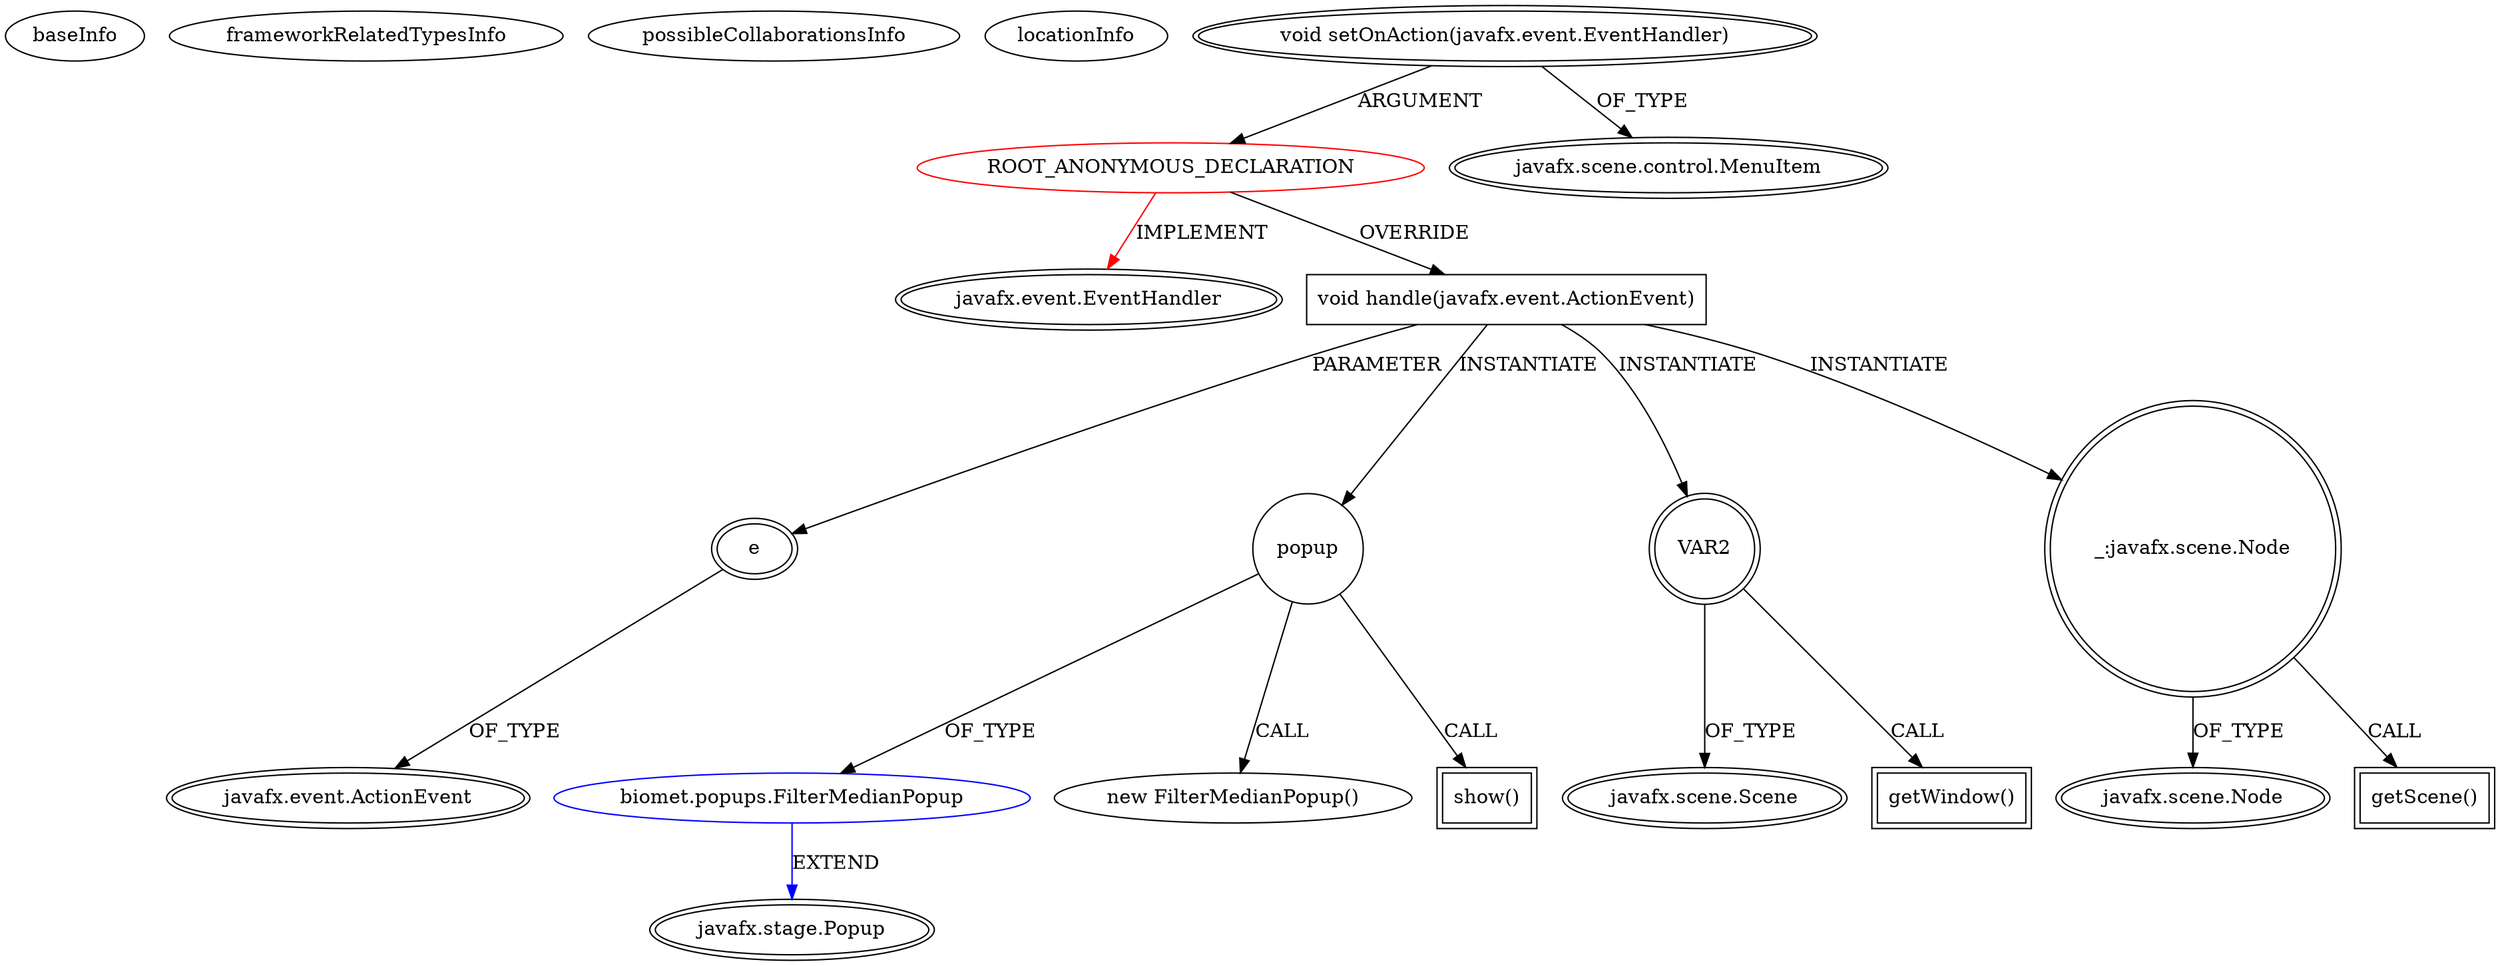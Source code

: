 digraph {
baseInfo[graphId=3956,category="extension_graph",isAnonymous=true,possibleRelation=true]
frameworkRelatedTypesInfo[0="javafx.event.EventHandler"]
possibleCollaborationsInfo[0="3956~OVERRIDING_METHOD_DECLARATION-INSTANTIATION-~javafx.event.EventHandler ~javafx.stage.Popup ~true~false"]
locationInfo[projectName="projects4PB-biomet",filePath="/projects4PB-biomet/biomet-master/src/biomet/panels/RootPanel.java",contextSignature="javafx.scene.control.MenuBar createMenuBar()",graphId="3956"]
0[label="ROOT_ANONYMOUS_DECLARATION",vertexType="ROOT_ANONYMOUS_DECLARATION",isFrameworkType=false,color=red]
1[label="javafx.event.EventHandler",vertexType="FRAMEWORK_INTERFACE_TYPE",isFrameworkType=true,peripheries=2]
2[label="void setOnAction(javafx.event.EventHandler)",vertexType="OUTSIDE_CALL",isFrameworkType=true,peripheries=2]
3[label="javafx.scene.control.MenuItem",vertexType="FRAMEWORK_CLASS_TYPE",isFrameworkType=true,peripheries=2]
4[label="void handle(javafx.event.ActionEvent)",vertexType="OVERRIDING_METHOD_DECLARATION",isFrameworkType=false,shape=box]
5[label="e",vertexType="PARAMETER_DECLARATION",isFrameworkType=true,peripheries=2]
6[label="javafx.event.ActionEvent",vertexType="FRAMEWORK_CLASS_TYPE",isFrameworkType=true,peripheries=2]
8[label="popup",vertexType="VARIABLE_EXPRESION",isFrameworkType=false,shape=circle]
9[label="biomet.popups.FilterMedianPopup",vertexType="REFERENCE_CLIENT_CLASS_DECLARATION",isFrameworkType=false,color=blue]
10[label="javafx.stage.Popup",vertexType="FRAMEWORK_CLASS_TYPE",isFrameworkType=true,peripheries=2]
7[label="new FilterMedianPopup()",vertexType="CONSTRUCTOR_CALL",isFrameworkType=false]
12[label="show()",vertexType="INSIDE_CALL",isFrameworkType=true,peripheries=2,shape=box]
13[label="VAR2",vertexType="VARIABLE_EXPRESION",isFrameworkType=true,peripheries=2,shape=circle]
15[label="javafx.scene.Scene",vertexType="FRAMEWORK_CLASS_TYPE",isFrameworkType=true,peripheries=2]
14[label="getWindow()",vertexType="INSIDE_CALL",isFrameworkType=true,peripheries=2,shape=box]
16[label="_:javafx.scene.Node",vertexType="VARIABLE_EXPRESION",isFrameworkType=true,peripheries=2,shape=circle]
18[label="javafx.scene.Node",vertexType="FRAMEWORK_CLASS_TYPE",isFrameworkType=true,peripheries=2]
17[label="getScene()",vertexType="INSIDE_CALL",isFrameworkType=true,peripheries=2,shape=box]
0->1[label="IMPLEMENT",color=red]
2->0[label="ARGUMENT"]
2->3[label="OF_TYPE"]
0->4[label="OVERRIDE"]
5->6[label="OF_TYPE"]
4->5[label="PARAMETER"]
4->8[label="INSTANTIATE"]
9->10[label="EXTEND",color=blue]
8->9[label="OF_TYPE"]
8->7[label="CALL"]
8->12[label="CALL"]
4->13[label="INSTANTIATE"]
13->15[label="OF_TYPE"]
13->14[label="CALL"]
4->16[label="INSTANTIATE"]
16->18[label="OF_TYPE"]
16->17[label="CALL"]
}
